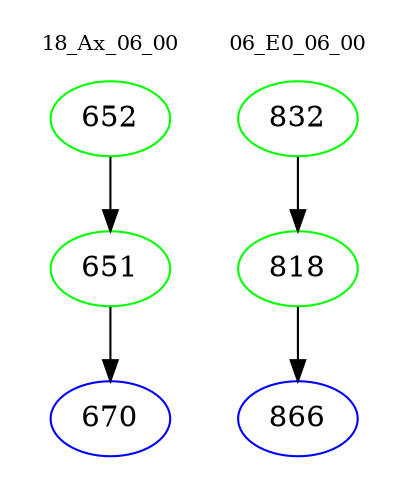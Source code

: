 digraph{
subgraph cluster_0 {
color = white
label = "18_Ax_06_00";
fontsize=10;
T0_652 [label="652", color="green"]
T0_652 -> T0_651 [color="black"]
T0_651 [label="651", color="green"]
T0_651 -> T0_670 [color="black"]
T0_670 [label="670", color="blue"]
}
subgraph cluster_1 {
color = white
label = "06_E0_06_00";
fontsize=10;
T1_832 [label="832", color="green"]
T1_832 -> T1_818 [color="black"]
T1_818 [label="818", color="green"]
T1_818 -> T1_866 [color="black"]
T1_866 [label="866", color="blue"]
}
}
